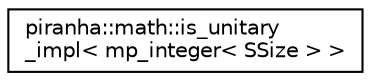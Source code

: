 digraph "Graphical Class Hierarchy"
{
  edge [fontname="Helvetica",fontsize="10",labelfontname="Helvetica",labelfontsize="10"];
  node [fontname="Helvetica",fontsize="10",shape=record];
  rankdir="LR";
  Node0 [label="piranha::math::is_unitary\l_impl\< mp_integer\< SSize \> \>",height=0.2,width=0.4,color="black", fillcolor="white", style="filled",URL="$structpiranha_1_1math_1_1is__unitary__impl_3_01mp__integer_3_01_s_size_01_4_01_4.html",tooltip="Specialisation of the implementation of piranha::math::is_unitary() for piranha::mp_integer. "];
}
